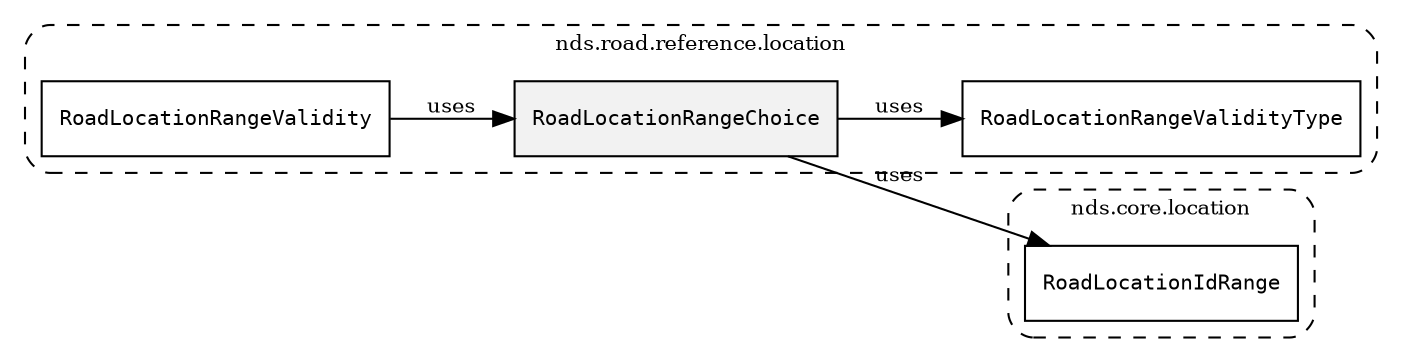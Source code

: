 /**
 * This dot file creates symbol collaboration diagram for RoadLocationRangeChoice.
 */
digraph ZSERIO
{
    node [shape=box, fontsize=10];
    rankdir="LR";
    fontsize=10;
    tooltip="RoadLocationRangeChoice collaboration diagram";

    subgraph "cluster_nds.road.reference.location"
    {
        style="dashed, rounded";
        label="nds.road.reference.location";
        tooltip="Package nds.road.reference.location";
        href="../../../content/packages/nds.road.reference.location.html#Package-nds-road-reference-location";
        target="_parent";

        "RoadLocationRangeChoice" [style="filled", fillcolor="#0000000D", target="_parent", label=<<font face="monospace"><table align="center" border="0" cellspacing="0" cellpadding="0"><tr><td href="../../../content/packages/nds.road.reference.location.html#Choice-RoadLocationRangeChoice" title="Choice defined in nds.road.reference.location">RoadLocationRangeChoice</td></tr></table></font>>];
        "RoadLocationRangeValidityType" [target="_parent", label=<<font face="monospace"><table align="center" border="0" cellspacing="0" cellpadding="0"><tr><td href="../../../content/packages/nds.road.reference.location.html#Enum-RoadLocationRangeValidityType" title="Enum defined in nds.road.reference.location">RoadLocationRangeValidityType</td></tr></table></font>>];
        "RoadLocationRangeValidity" [target="_parent", label=<<font face="monospace"><table align="center" border="0" cellspacing="0" cellpadding="0"><tr><td href="../../../content/packages/nds.road.reference.location.html#Structure-RoadLocationRangeValidity" title="Structure defined in nds.road.reference.location">RoadLocationRangeValidity</td></tr></table></font>>];
    }

    subgraph "cluster_nds.core.location"
    {
        style="dashed, rounded";
        label="nds.core.location";
        tooltip="Package nds.core.location";
        href="../../../content/packages/nds.core.location.html#Package-nds-core-location";
        target="_parent";

        "RoadLocationIdRange" [target="_parent", label=<<font face="monospace"><table align="center" border="0" cellspacing="0" cellpadding="0"><tr><td href="../../../content/packages/nds.core.location.html#Structure-RoadLocationIdRange" title="Structure defined in nds.core.location">RoadLocationIdRange</td></tr></table></font>>];
    }

    "RoadLocationRangeChoice" -> "RoadLocationRangeValidityType" [label="uses", fontsize=10];
    "RoadLocationRangeChoice" -> "RoadLocationIdRange" [label="uses", fontsize=10];
    "RoadLocationRangeValidity" -> "RoadLocationRangeChoice" [label="uses", fontsize=10];
}
